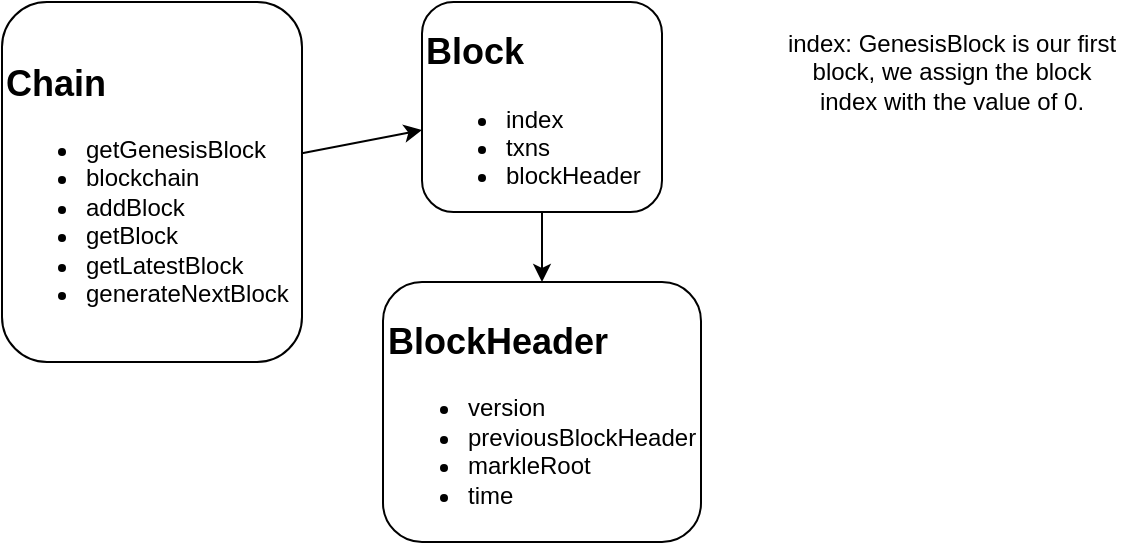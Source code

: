 <mxfile>
    <diagram id="4kbQgzHVDc0mX6hy1wpg" name="Página-1">
        <mxGraphModel dx="462" dy="516" grid="1" gridSize="10" guides="1" tooltips="1" connect="1" arrows="1" fold="1" page="1" pageScale="1" pageWidth="827" pageHeight="1169" math="0" shadow="0">
            <root>
                <mxCell id="0"/>
                <mxCell id="1" parent="0"/>
                <mxCell id="4" value="" style="edgeStyle=none;html=1;" parent="1" source="2" target="3" edge="1">
                    <mxGeometry relative="1" as="geometry"/>
                </mxCell>
                <mxCell id="2" value="&lt;h2&gt;&lt;b&gt;Chain&lt;/b&gt;&lt;/h2&gt;&lt;ul&gt;&lt;li&gt;getGenesisBlock&lt;/li&gt;&lt;li&gt;blockchain&lt;/li&gt;&lt;li&gt;addBlock&lt;/li&gt;&lt;li&gt;getBlock&lt;/li&gt;&lt;li&gt;getLatestBlock&lt;/li&gt;&lt;li&gt;generateNextBlock&lt;/li&gt;&lt;/ul&gt;" style="rounded=1;whiteSpace=wrap;html=1;align=left;" parent="1" vertex="1">
                    <mxGeometry x="70" y="100" width="150" height="180" as="geometry"/>
                </mxCell>
                <mxCell id="7" value="" style="edgeStyle=none;html=1;" parent="1" source="3" target="6" edge="1">
                    <mxGeometry relative="1" as="geometry"/>
                </mxCell>
                <mxCell id="3" value="&lt;h2&gt;Block&lt;/h2&gt;&lt;div&gt;&lt;ul&gt;&lt;li&gt;index&lt;/li&gt;&lt;li&gt;txns&lt;/li&gt;&lt;li&gt;blockHeader&lt;/li&gt;&lt;/ul&gt;&lt;/div&gt;" style="rounded=1;whiteSpace=wrap;html=1;align=left;" parent="1" vertex="1">
                    <mxGeometry x="280" y="100" width="120" height="105" as="geometry"/>
                </mxCell>
                <mxCell id="6" value="&lt;h2&gt;BlockHeader&lt;/h2&gt;&lt;div&gt;&lt;ul&gt;&lt;li&gt;version&lt;/li&gt;&lt;li&gt;previousBlockHeader&lt;/li&gt;&lt;li&gt;markleRoot&lt;/li&gt;&lt;li&gt;time&lt;/li&gt;&lt;/ul&gt;&lt;/div&gt;" style="whiteSpace=wrap;html=1;align=left;rounded=1;" parent="1" vertex="1">
                    <mxGeometry x="260.5" y="240" width="159" height="130" as="geometry"/>
                </mxCell>
                <mxCell id="8" value="index: GenesisBlock is our first block, we assign the block index with the value of 0." style="text;html=1;strokeColor=none;fillColor=none;align=center;verticalAlign=middle;whiteSpace=wrap;rounded=0;" parent="1" vertex="1">
                    <mxGeometry x="460" y="110" width="170" height="50" as="geometry"/>
                </mxCell>
                <mxCell id="9" value="txns: This is the raw transaction in the block. I don’t want to focus on just cryptocurrencies in this article, so think of this as any type of data you want to store." style="text;html=1;strokeColor=none;fillColor=none;align=center;verticalAlign=middle;whiteSpace=wrap;rounded=0;fontColor=#FFFFFF;" parent="1" vertex="1">
                    <mxGeometry x="450" y="200" width="190" height="70" as="geometry"/>
                </mxCell>
            </root>
        </mxGraphModel>
    </diagram>
</mxfile>